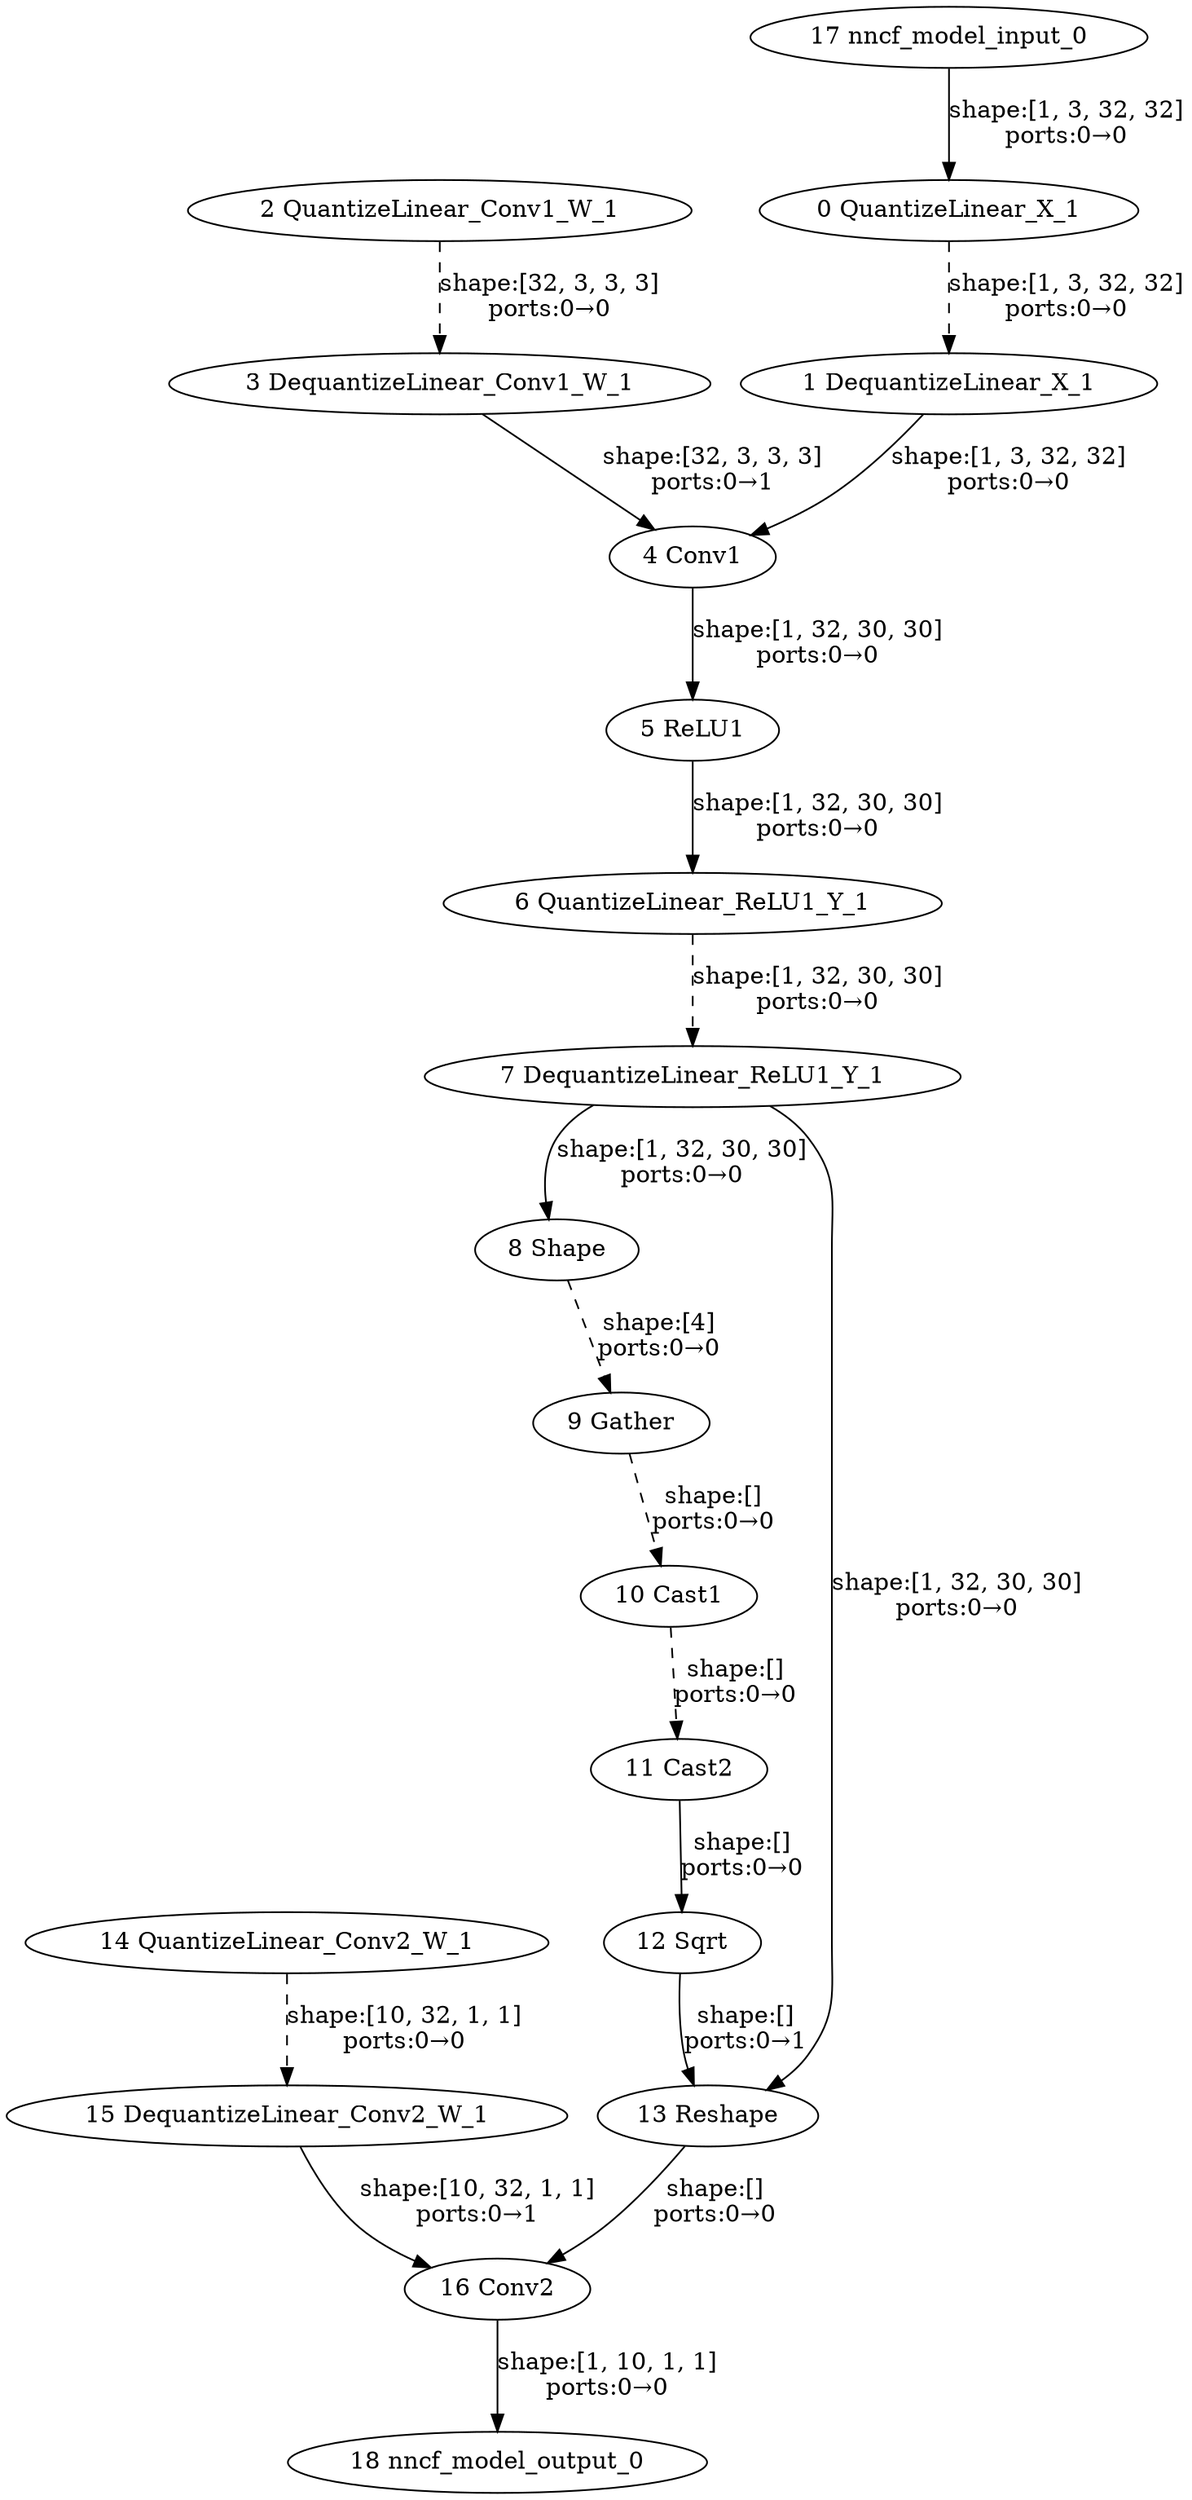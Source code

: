 strict digraph  {
"0 QuantizeLinear_X_1" [id=0, type=QuantizeLinear];
"1 DequantizeLinear_X_1" [id=1, type=DequantizeLinear];
"2 QuantizeLinear_Conv1_W_1" [id=2, type=QuantizeLinear];
"3 DequantizeLinear_Conv1_W_1" [id=3, type=DequantizeLinear];
"4 Conv1" [id=4, type=Conv];
"5 ReLU1" [id=5, type=Relu];
"6 QuantizeLinear_ReLU1_Y_1" [id=6, type=QuantizeLinear];
"7 DequantizeLinear_ReLU1_Y_1" [id=7, type=DequantizeLinear];
"8 Shape" [id=8, type=Shape];
"9 Gather" [id=9, type=Gather];
"10 Cast1" [id=10, type=Cast];
"11 Cast2" [id=11, type=Cast];
"12 Sqrt" [id=12, type=Sqrt];
"13 Reshape" [id=13, type=Reshape];
"14 QuantizeLinear_Conv2_W_1" [id=14, type=QuantizeLinear];
"15 DequantizeLinear_Conv2_W_1" [id=15, type=DequantizeLinear];
"16 Conv2" [id=16, type=Conv];
"17 nncf_model_input_0" [id=17, type=nncf_model_input];
"18 nncf_model_output_0" [id=18, type=nncf_model_output];
"0 QuantizeLinear_X_1" -> "1 DequantizeLinear_X_1"  [label="shape:[1, 3, 32, 32]\nports:0→0", style=dashed];
"1 DequantizeLinear_X_1" -> "4 Conv1"  [label="shape:[1, 3, 32, 32]\nports:0→0", style=solid];
"2 QuantizeLinear_Conv1_W_1" -> "3 DequantizeLinear_Conv1_W_1"  [label="shape:[32, 3, 3, 3]\nports:0→0", style=dashed];
"3 DequantizeLinear_Conv1_W_1" -> "4 Conv1"  [label="shape:[32, 3, 3, 3]\nports:0→1", style=solid];
"4 Conv1" -> "5 ReLU1"  [label="shape:[1, 32, 30, 30]\nports:0→0", style=solid];
"5 ReLU1" -> "6 QuantizeLinear_ReLU1_Y_1"  [label="shape:[1, 32, 30, 30]\nports:0→0", style=solid];
"6 QuantizeLinear_ReLU1_Y_1" -> "7 DequantizeLinear_ReLU1_Y_1"  [label="shape:[1, 32, 30, 30]\nports:0→0", style=dashed];
"7 DequantizeLinear_ReLU1_Y_1" -> "8 Shape"  [label="shape:[1, 32, 30, 30]\nports:0→0", style=solid];
"7 DequantizeLinear_ReLU1_Y_1" -> "13 Reshape"  [label="shape:[1, 32, 30, 30]\nports:0→0", style=solid];
"8 Shape" -> "9 Gather"  [label="shape:[4]\nports:0→0", style=dashed];
"9 Gather" -> "10 Cast1"  [label="shape:[]\nports:0→0", style=dashed];
"10 Cast1" -> "11 Cast2"  [label="shape:[]\nports:0→0", style=dashed];
"11 Cast2" -> "12 Sqrt"  [label="shape:[]\nports:0→0", style=solid];
"12 Sqrt" -> "13 Reshape"  [label="shape:[]\nports:0→1", style=solid];
"13 Reshape" -> "16 Conv2"  [label="shape:[]\nports:0→0", style=solid];
"14 QuantizeLinear_Conv2_W_1" -> "15 DequantizeLinear_Conv2_W_1"  [label="shape:[10, 32, 1, 1]\nports:0→0", style=dashed];
"15 DequantizeLinear_Conv2_W_1" -> "16 Conv2"  [label="shape:[10, 32, 1, 1]\nports:0→1", style=solid];
"16 Conv2" -> "18 nncf_model_output_0"  [label="shape:[1, 10, 1, 1]\nports:0→0", style=solid];
"17 nncf_model_input_0" -> "0 QuantizeLinear_X_1"  [label="shape:[1, 3, 32, 32]\nports:0→0", style=solid];
}
